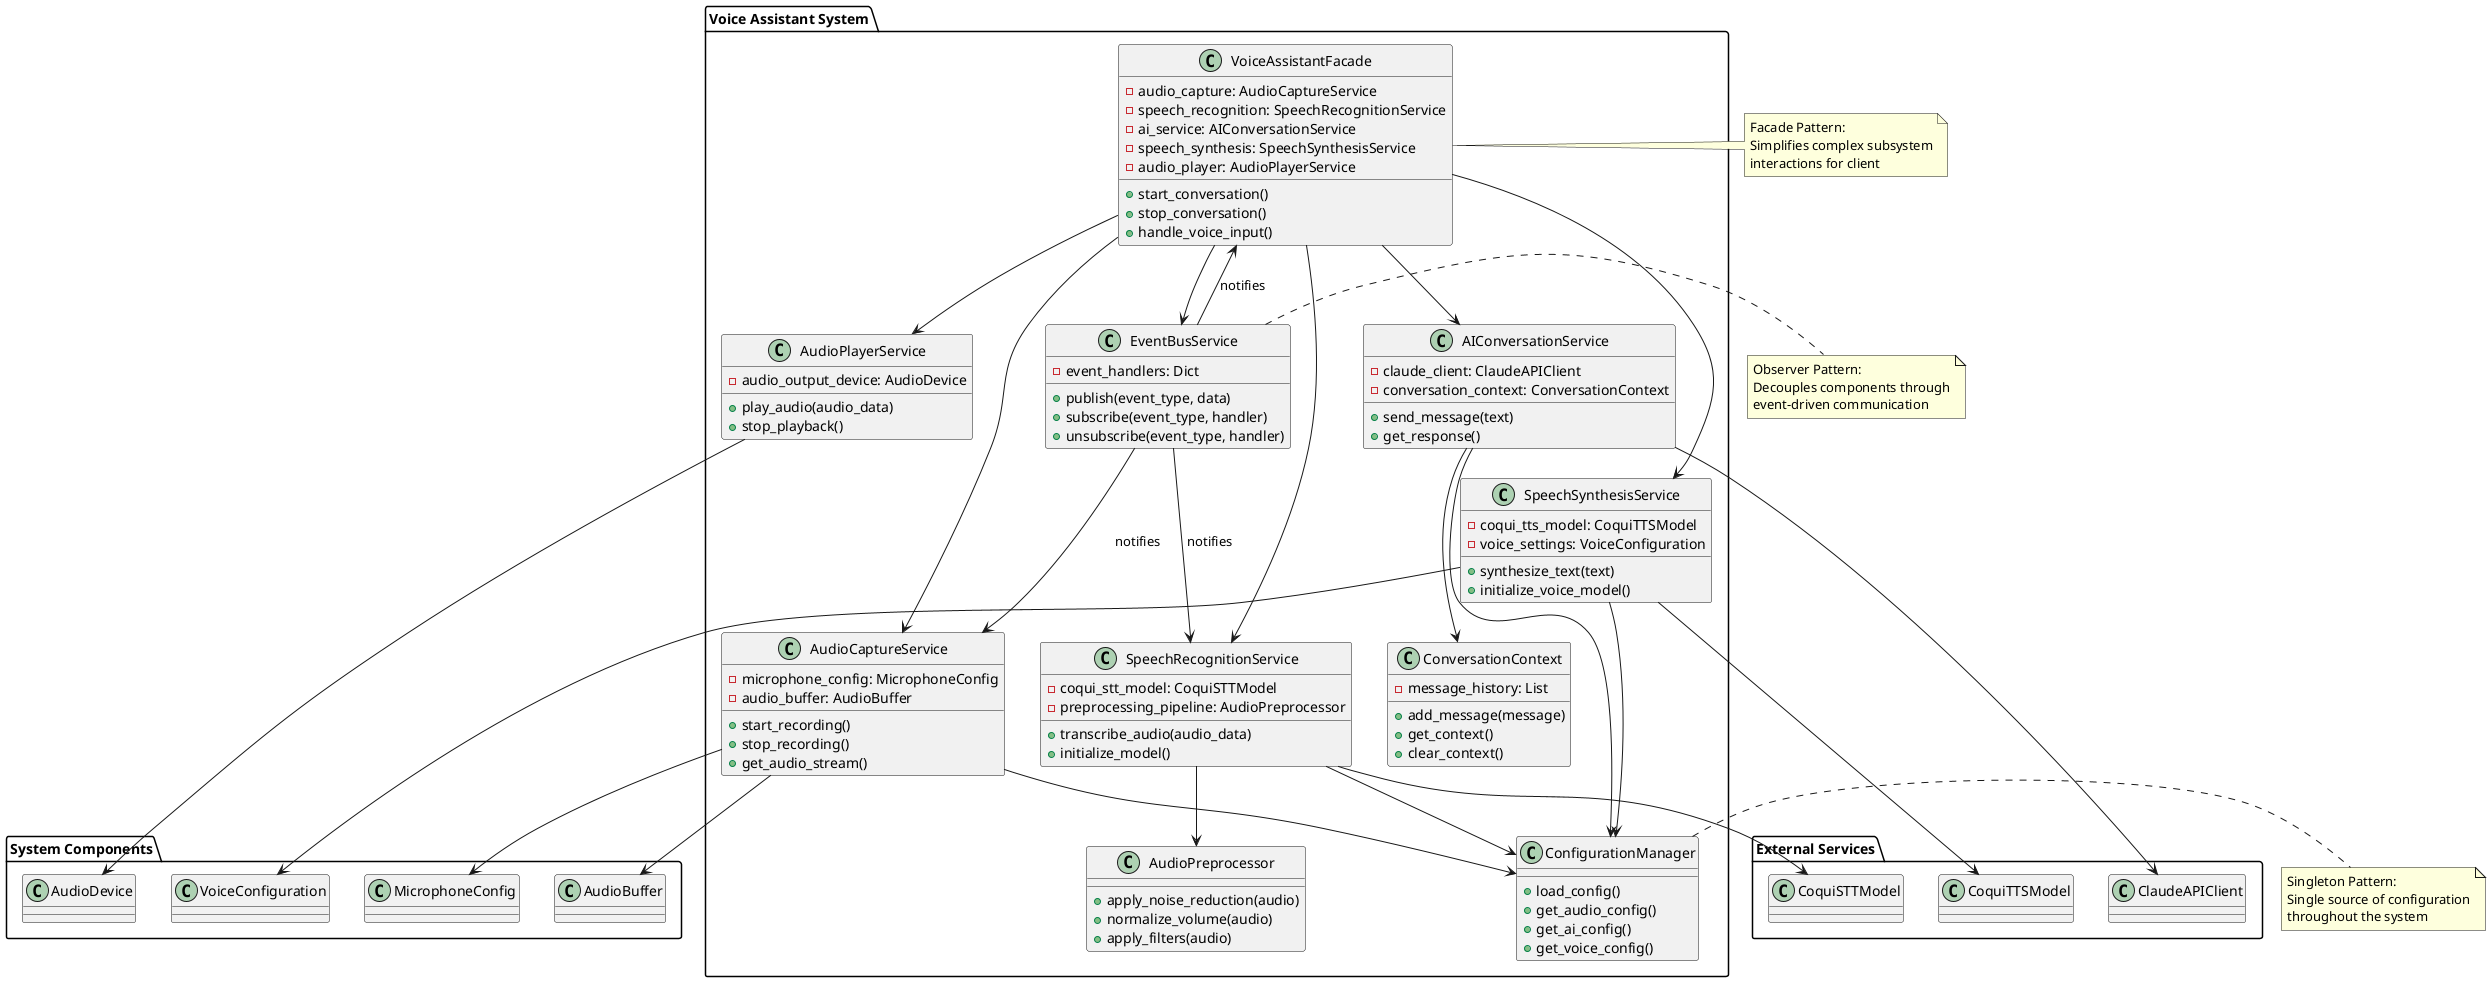 @startuml Voice Assistant System Architecture

!define RECTANGLE class

package "Voice Assistant System" {
    
    RECTANGLE VoiceAssistantFacade {
        +start_conversation()
        +stop_conversation()
        +handle_voice_input()
        -audio_capture: AudioCaptureService
        -speech_recognition: SpeechRecognitionService
        -ai_service: AIConversationService
        -speech_synthesis: SpeechSynthesisService
        -audio_player: AudioPlayerService
    }
    
    RECTANGLE AudioCaptureService {
        +start_recording()
        +stop_recording()
        +get_audio_stream()
        -microphone_config: MicrophoneConfig
        -audio_buffer: AudioBuffer
    }
    
    RECTANGLE SpeechRecognitionService {
        +transcribe_audio(audio_data)
        +initialize_model()
        -coqui_stt_model: CoquiSTTModel
        -preprocessing_pipeline: AudioPreprocessor
    }
    
    RECTANGLE AIConversationService {
        +send_message(text)
        +get_response()
        -claude_client: ClaudeAPIClient
        -conversation_context: ConversationContext
    }
    
    RECTANGLE SpeechSynthesisService {
        +synthesize_text(text)
        +initialize_voice_model()
        -coqui_tts_model: CoquiTTSModel
        -voice_settings: VoiceConfiguration
    }
    
    RECTANGLE AudioPlayerService {
        +play_audio(audio_data)
        +stop_playback()
        -audio_output_device: AudioDevice
    }
    
    RECTANGLE EventBusService {
        +publish(event_type, data)
        +subscribe(event_type, handler)
        +unsubscribe(event_type, handler)
        -event_handlers: Dict
    }
    
    RECTANGLE ConfigurationManager {
        +load_config()
        +get_audio_config()
        +get_ai_config()
        +get_voice_config()
    }
    
    RECTANGLE AudioPreprocessor {
        +apply_noise_reduction(audio)
        +normalize_volume(audio)
        +apply_filters(audio)
    }
    
    RECTANGLE ConversationContext {
        +add_message(message)
        +get_context()
        +clear_context()
        -message_history: List
    }
}

package "External Services" {
    RECTANGLE CoquiSTTModel
    RECTANGLE CoquiTTSModel
    RECTANGLE ClaudeAPIClient
}

package "System Components" {
    RECTANGLE MicrophoneConfig
    RECTANGLE AudioDevice
    RECTANGLE AudioBuffer
    RECTANGLE VoiceConfiguration
}

' Relationships - Facade Pattern
VoiceAssistantFacade --> AudioCaptureService
VoiceAssistantFacade --> SpeechRecognitionService
VoiceAssistantFacade --> AIConversationService
VoiceAssistantFacade --> SpeechSynthesisService
VoiceAssistantFacade --> AudioPlayerService
VoiceAssistantFacade --> EventBusService

' Service Dependencies
SpeechRecognitionService --> CoquiSTTModel
SpeechRecognitionService --> AudioPreprocessor
AIConversationService --> ClaudeAPIClient
AIConversationService --> ConversationContext
SpeechSynthesisService --> CoquiTTSModel
SpeechSynthesisService --> VoiceConfiguration

' Configuration Dependencies
AudioCaptureService --> ConfigurationManager
SpeechRecognitionService --> ConfigurationManager
AIConversationService --> ConfigurationManager
SpeechSynthesisService --> ConfigurationManager

' System Components
AudioCaptureService --> MicrophoneConfig
AudioCaptureService --> AudioBuffer
AudioPlayerService --> AudioDevice

' Observer Pattern for Events
EventBusService --> VoiceAssistantFacade : notifies
EventBusService --> AudioCaptureService : notifies
EventBusService --> SpeechRecognitionService : notifies

note right of VoiceAssistantFacade
    Facade Pattern: 
    Simplifies complex subsystem
    interactions for client
end note

note right of EventBusService
    Observer Pattern:
    Decouples components through
    event-driven communication
end note

note right of ConfigurationManager
    Singleton Pattern:
    Single source of configuration
    throughout the system
end note

@enduml